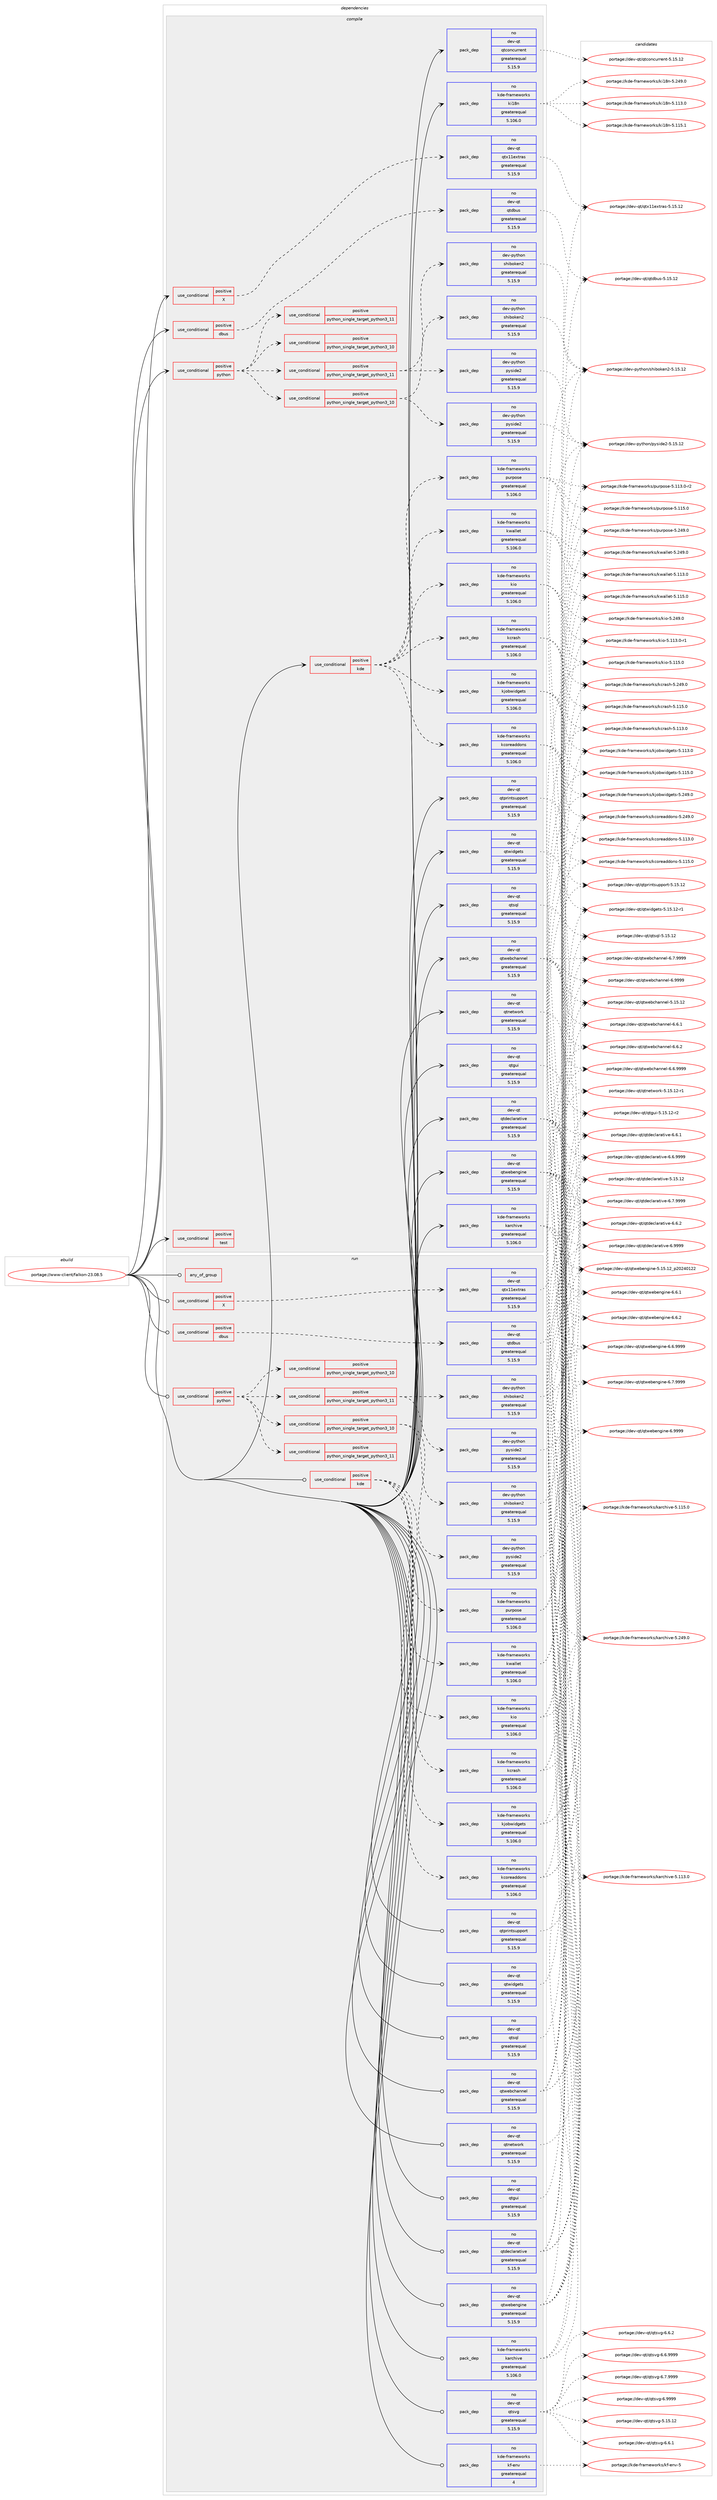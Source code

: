 digraph prolog {

# *************
# Graph options
# *************

newrank=true;
concentrate=true;
compound=true;
graph [rankdir=LR,fontname=Helvetica,fontsize=10,ranksep=1.5];#, ranksep=2.5, nodesep=0.2];
edge  [arrowhead=vee];
node  [fontname=Helvetica,fontsize=10];

# **********
# The ebuild
# **********

subgraph cluster_leftcol {
color=gray;
rank=same;
label=<<i>ebuild</i>>;
id [label="portage://www-client/falkon-23.08.5", color=red, width=4, href="../www-client/falkon-23.08.5.svg"];
}

# ****************
# The dependencies
# ****************

subgraph cluster_midcol {
color=gray;
label=<<i>dependencies</i>>;
subgraph cluster_compile {
fillcolor="#eeeeee";
style=filled;
label=<<i>compile</i>>;
subgraph cond16826 {
dependency25615 [label=<<TABLE BORDER="0" CELLBORDER="1" CELLSPACING="0" CELLPADDING="4"><TR><TD ROWSPAN="3" CELLPADDING="10">use_conditional</TD></TR><TR><TD>positive</TD></TR><TR><TD>X</TD></TR></TABLE>>, shape=none, color=red];
subgraph pack8476 {
dependency25616 [label=<<TABLE BORDER="0" CELLBORDER="1" CELLSPACING="0" CELLPADDING="4" WIDTH="220"><TR><TD ROWSPAN="6" CELLPADDING="30">pack_dep</TD></TR><TR><TD WIDTH="110">no</TD></TR><TR><TD>dev-qt</TD></TR><TR><TD>qtx11extras</TD></TR><TR><TD>greaterequal</TD></TR><TR><TD>5.15.9</TD></TR></TABLE>>, shape=none, color=blue];
}
dependency25615:e -> dependency25616:w [weight=20,style="dashed",arrowhead="vee"];
# *** BEGIN UNKNOWN DEPENDENCY TYPE (TODO) ***
# dependency25615 -> package_dependency(portage://www-client/falkon-23.08.5,install,no,x11-libs,libxcb,none,[,,],any_same_slot,[])
# *** END UNKNOWN DEPENDENCY TYPE (TODO) ***

# *** BEGIN UNKNOWN DEPENDENCY TYPE (TODO) ***
# dependency25615 -> package_dependency(portage://www-client/falkon-23.08.5,install,no,x11-libs,xcb-util,none,[,,],[],[])
# *** END UNKNOWN DEPENDENCY TYPE (TODO) ***

}
id:e -> dependency25615:w [weight=20,style="solid",arrowhead="vee"];
subgraph cond16827 {
dependency25617 [label=<<TABLE BORDER="0" CELLBORDER="1" CELLSPACING="0" CELLPADDING="4"><TR><TD ROWSPAN="3" CELLPADDING="10">use_conditional</TD></TR><TR><TD>positive</TD></TR><TR><TD>dbus</TD></TR></TABLE>>, shape=none, color=red];
subgraph pack8477 {
dependency25618 [label=<<TABLE BORDER="0" CELLBORDER="1" CELLSPACING="0" CELLPADDING="4" WIDTH="220"><TR><TD ROWSPAN="6" CELLPADDING="30">pack_dep</TD></TR><TR><TD WIDTH="110">no</TD></TR><TR><TD>dev-qt</TD></TR><TR><TD>qtdbus</TD></TR><TR><TD>greaterequal</TD></TR><TR><TD>5.15.9</TD></TR></TABLE>>, shape=none, color=blue];
}
dependency25617:e -> dependency25618:w [weight=20,style="dashed",arrowhead="vee"];
}
id:e -> dependency25617:w [weight=20,style="solid",arrowhead="vee"];
subgraph cond16828 {
dependency25619 [label=<<TABLE BORDER="0" CELLBORDER="1" CELLSPACING="0" CELLPADDING="4"><TR><TD ROWSPAN="3" CELLPADDING="10">use_conditional</TD></TR><TR><TD>positive</TD></TR><TR><TD>kde</TD></TR></TABLE>>, shape=none, color=red];
subgraph pack8478 {
dependency25620 [label=<<TABLE BORDER="0" CELLBORDER="1" CELLSPACING="0" CELLPADDING="4" WIDTH="220"><TR><TD ROWSPAN="6" CELLPADDING="30">pack_dep</TD></TR><TR><TD WIDTH="110">no</TD></TR><TR><TD>kde-frameworks</TD></TR><TR><TD>kcoreaddons</TD></TR><TR><TD>greaterequal</TD></TR><TR><TD>5.106.0</TD></TR></TABLE>>, shape=none, color=blue];
}
dependency25619:e -> dependency25620:w [weight=20,style="dashed",arrowhead="vee"];
subgraph pack8479 {
dependency25621 [label=<<TABLE BORDER="0" CELLBORDER="1" CELLSPACING="0" CELLPADDING="4" WIDTH="220"><TR><TD ROWSPAN="6" CELLPADDING="30">pack_dep</TD></TR><TR><TD WIDTH="110">no</TD></TR><TR><TD>kde-frameworks</TD></TR><TR><TD>kcrash</TD></TR><TR><TD>greaterequal</TD></TR><TR><TD>5.106.0</TD></TR></TABLE>>, shape=none, color=blue];
}
dependency25619:e -> dependency25621:w [weight=20,style="dashed",arrowhead="vee"];
subgraph pack8480 {
dependency25622 [label=<<TABLE BORDER="0" CELLBORDER="1" CELLSPACING="0" CELLPADDING="4" WIDTH="220"><TR><TD ROWSPAN="6" CELLPADDING="30">pack_dep</TD></TR><TR><TD WIDTH="110">no</TD></TR><TR><TD>kde-frameworks</TD></TR><TR><TD>kio</TD></TR><TR><TD>greaterequal</TD></TR><TR><TD>5.106.0</TD></TR></TABLE>>, shape=none, color=blue];
}
dependency25619:e -> dependency25622:w [weight=20,style="dashed",arrowhead="vee"];
subgraph pack8481 {
dependency25623 [label=<<TABLE BORDER="0" CELLBORDER="1" CELLSPACING="0" CELLPADDING="4" WIDTH="220"><TR><TD ROWSPAN="6" CELLPADDING="30">pack_dep</TD></TR><TR><TD WIDTH="110">no</TD></TR><TR><TD>kde-frameworks</TD></TR><TR><TD>kjobwidgets</TD></TR><TR><TD>greaterequal</TD></TR><TR><TD>5.106.0</TD></TR></TABLE>>, shape=none, color=blue];
}
dependency25619:e -> dependency25623:w [weight=20,style="dashed",arrowhead="vee"];
subgraph pack8482 {
dependency25624 [label=<<TABLE BORDER="0" CELLBORDER="1" CELLSPACING="0" CELLPADDING="4" WIDTH="220"><TR><TD ROWSPAN="6" CELLPADDING="30">pack_dep</TD></TR><TR><TD WIDTH="110">no</TD></TR><TR><TD>kde-frameworks</TD></TR><TR><TD>kwallet</TD></TR><TR><TD>greaterequal</TD></TR><TR><TD>5.106.0</TD></TR></TABLE>>, shape=none, color=blue];
}
dependency25619:e -> dependency25624:w [weight=20,style="dashed",arrowhead="vee"];
subgraph pack8483 {
dependency25625 [label=<<TABLE BORDER="0" CELLBORDER="1" CELLSPACING="0" CELLPADDING="4" WIDTH="220"><TR><TD ROWSPAN="6" CELLPADDING="30">pack_dep</TD></TR><TR><TD WIDTH="110">no</TD></TR><TR><TD>kde-frameworks</TD></TR><TR><TD>purpose</TD></TR><TR><TD>greaterequal</TD></TR><TR><TD>5.106.0</TD></TR></TABLE>>, shape=none, color=blue];
}
dependency25619:e -> dependency25625:w [weight=20,style="dashed",arrowhead="vee"];
}
id:e -> dependency25619:w [weight=20,style="solid",arrowhead="vee"];
subgraph cond16829 {
dependency25626 [label=<<TABLE BORDER="0" CELLBORDER="1" CELLSPACING="0" CELLPADDING="4"><TR><TD ROWSPAN="3" CELLPADDING="10">use_conditional</TD></TR><TR><TD>positive</TD></TR><TR><TD>python</TD></TR></TABLE>>, shape=none, color=red];
subgraph cond16830 {
dependency25627 [label=<<TABLE BORDER="0" CELLBORDER="1" CELLSPACING="0" CELLPADDING="4"><TR><TD ROWSPAN="3" CELLPADDING="10">use_conditional</TD></TR><TR><TD>positive</TD></TR><TR><TD>python_single_target_python3_10</TD></TR></TABLE>>, shape=none, color=red];
# *** BEGIN UNKNOWN DEPENDENCY TYPE (TODO) ***
# dependency25627 -> package_dependency(portage://www-client/falkon-23.08.5,install,no,dev-lang,python,none,[,,],[slot(3.10)],[])
# *** END UNKNOWN DEPENDENCY TYPE (TODO) ***

}
dependency25626:e -> dependency25627:w [weight=20,style="dashed",arrowhead="vee"];
subgraph cond16831 {
dependency25628 [label=<<TABLE BORDER="0" CELLBORDER="1" CELLSPACING="0" CELLPADDING="4"><TR><TD ROWSPAN="3" CELLPADDING="10">use_conditional</TD></TR><TR><TD>positive</TD></TR><TR><TD>python_single_target_python3_11</TD></TR></TABLE>>, shape=none, color=red];
# *** BEGIN UNKNOWN DEPENDENCY TYPE (TODO) ***
# dependency25628 -> package_dependency(portage://www-client/falkon-23.08.5,install,no,dev-lang,python,none,[,,],[slot(3.11)],[])
# *** END UNKNOWN DEPENDENCY TYPE (TODO) ***

}
dependency25626:e -> dependency25628:w [weight=20,style="dashed",arrowhead="vee"];
subgraph cond16832 {
dependency25629 [label=<<TABLE BORDER="0" CELLBORDER="1" CELLSPACING="0" CELLPADDING="4"><TR><TD ROWSPAN="3" CELLPADDING="10">use_conditional</TD></TR><TR><TD>positive</TD></TR><TR><TD>python_single_target_python3_10</TD></TR></TABLE>>, shape=none, color=red];
subgraph pack8484 {
dependency25630 [label=<<TABLE BORDER="0" CELLBORDER="1" CELLSPACING="0" CELLPADDING="4" WIDTH="220"><TR><TD ROWSPAN="6" CELLPADDING="30">pack_dep</TD></TR><TR><TD WIDTH="110">no</TD></TR><TR><TD>dev-python</TD></TR><TR><TD>pyside2</TD></TR><TR><TD>greaterequal</TD></TR><TR><TD>5.15.9</TD></TR></TABLE>>, shape=none, color=blue];
}
dependency25629:e -> dependency25630:w [weight=20,style="dashed",arrowhead="vee"];
subgraph pack8485 {
dependency25631 [label=<<TABLE BORDER="0" CELLBORDER="1" CELLSPACING="0" CELLPADDING="4" WIDTH="220"><TR><TD ROWSPAN="6" CELLPADDING="30">pack_dep</TD></TR><TR><TD WIDTH="110">no</TD></TR><TR><TD>dev-python</TD></TR><TR><TD>shiboken2</TD></TR><TR><TD>greaterequal</TD></TR><TR><TD>5.15.9</TD></TR></TABLE>>, shape=none, color=blue];
}
dependency25629:e -> dependency25631:w [weight=20,style="dashed",arrowhead="vee"];
}
dependency25626:e -> dependency25629:w [weight=20,style="dashed",arrowhead="vee"];
subgraph cond16833 {
dependency25632 [label=<<TABLE BORDER="0" CELLBORDER="1" CELLSPACING="0" CELLPADDING="4"><TR><TD ROWSPAN="3" CELLPADDING="10">use_conditional</TD></TR><TR><TD>positive</TD></TR><TR><TD>python_single_target_python3_11</TD></TR></TABLE>>, shape=none, color=red];
subgraph pack8486 {
dependency25633 [label=<<TABLE BORDER="0" CELLBORDER="1" CELLSPACING="0" CELLPADDING="4" WIDTH="220"><TR><TD ROWSPAN="6" CELLPADDING="30">pack_dep</TD></TR><TR><TD WIDTH="110">no</TD></TR><TR><TD>dev-python</TD></TR><TR><TD>pyside2</TD></TR><TR><TD>greaterequal</TD></TR><TR><TD>5.15.9</TD></TR></TABLE>>, shape=none, color=blue];
}
dependency25632:e -> dependency25633:w [weight=20,style="dashed",arrowhead="vee"];
subgraph pack8487 {
dependency25634 [label=<<TABLE BORDER="0" CELLBORDER="1" CELLSPACING="0" CELLPADDING="4" WIDTH="220"><TR><TD ROWSPAN="6" CELLPADDING="30">pack_dep</TD></TR><TR><TD WIDTH="110">no</TD></TR><TR><TD>dev-python</TD></TR><TR><TD>shiboken2</TD></TR><TR><TD>greaterequal</TD></TR><TR><TD>5.15.9</TD></TR></TABLE>>, shape=none, color=blue];
}
dependency25632:e -> dependency25634:w [weight=20,style="dashed",arrowhead="vee"];
}
dependency25626:e -> dependency25632:w [weight=20,style="dashed",arrowhead="vee"];
}
id:e -> dependency25626:w [weight=20,style="solid",arrowhead="vee"];
subgraph cond16834 {
dependency25635 [label=<<TABLE BORDER="0" CELLBORDER="1" CELLSPACING="0" CELLPADDING="4"><TR><TD ROWSPAN="3" CELLPADDING="10">use_conditional</TD></TR><TR><TD>positive</TD></TR><TR><TD>test</TD></TR></TABLE>>, shape=none, color=red];
# *** BEGIN UNKNOWN DEPENDENCY TYPE (TODO) ***
# dependency25635 -> package_dependency(portage://www-client/falkon-23.08.5,install,no,dev-qt,qttest,none,[,,],[slot(5)],[])
# *** END UNKNOWN DEPENDENCY TYPE (TODO) ***

}
id:e -> dependency25635:w [weight=20,style="solid",arrowhead="vee"];
# *** BEGIN UNKNOWN DEPENDENCY TYPE (TODO) ***
# id -> package_dependency(portage://www-client/falkon-23.08.5,install,no,dev-libs,openssl,none,[,,],[slot(0),equal],[])
# *** END UNKNOWN DEPENDENCY TYPE (TODO) ***

subgraph pack8488 {
dependency25636 [label=<<TABLE BORDER="0" CELLBORDER="1" CELLSPACING="0" CELLPADDING="4" WIDTH="220"><TR><TD ROWSPAN="6" CELLPADDING="30">pack_dep</TD></TR><TR><TD WIDTH="110">no</TD></TR><TR><TD>dev-qt</TD></TR><TR><TD>qtconcurrent</TD></TR><TR><TD>greaterequal</TD></TR><TR><TD>5.15.9</TD></TR></TABLE>>, shape=none, color=blue];
}
id:e -> dependency25636:w [weight=20,style="solid",arrowhead="vee"];
# *** BEGIN UNKNOWN DEPENDENCY TYPE (TODO) ***
# id -> package_dependency(portage://www-client/falkon-23.08.5,install,no,dev-qt,qtcore,none,[,,],[slot(5)],[])
# *** END UNKNOWN DEPENDENCY TYPE (TODO) ***

subgraph pack8489 {
dependency25637 [label=<<TABLE BORDER="0" CELLBORDER="1" CELLSPACING="0" CELLPADDING="4" WIDTH="220"><TR><TD ROWSPAN="6" CELLPADDING="30">pack_dep</TD></TR><TR><TD WIDTH="110">no</TD></TR><TR><TD>dev-qt</TD></TR><TR><TD>qtdeclarative</TD></TR><TR><TD>greaterequal</TD></TR><TR><TD>5.15.9</TD></TR></TABLE>>, shape=none, color=blue];
}
id:e -> dependency25637:w [weight=20,style="solid",arrowhead="vee"];
subgraph pack8490 {
dependency25638 [label=<<TABLE BORDER="0" CELLBORDER="1" CELLSPACING="0" CELLPADDING="4" WIDTH="220"><TR><TD ROWSPAN="6" CELLPADDING="30">pack_dep</TD></TR><TR><TD WIDTH="110">no</TD></TR><TR><TD>dev-qt</TD></TR><TR><TD>qtgui</TD></TR><TR><TD>greaterequal</TD></TR><TR><TD>5.15.9</TD></TR></TABLE>>, shape=none, color=blue];
}
id:e -> dependency25638:w [weight=20,style="solid",arrowhead="vee"];
subgraph pack8491 {
dependency25639 [label=<<TABLE BORDER="0" CELLBORDER="1" CELLSPACING="0" CELLPADDING="4" WIDTH="220"><TR><TD ROWSPAN="6" CELLPADDING="30">pack_dep</TD></TR><TR><TD WIDTH="110">no</TD></TR><TR><TD>dev-qt</TD></TR><TR><TD>qtnetwork</TD></TR><TR><TD>greaterequal</TD></TR><TR><TD>5.15.9</TD></TR></TABLE>>, shape=none, color=blue];
}
id:e -> dependency25639:w [weight=20,style="solid",arrowhead="vee"];
subgraph pack8492 {
dependency25640 [label=<<TABLE BORDER="0" CELLBORDER="1" CELLSPACING="0" CELLPADDING="4" WIDTH="220"><TR><TD ROWSPAN="6" CELLPADDING="30">pack_dep</TD></TR><TR><TD WIDTH="110">no</TD></TR><TR><TD>dev-qt</TD></TR><TR><TD>qtprintsupport</TD></TR><TR><TD>greaterequal</TD></TR><TR><TD>5.15.9</TD></TR></TABLE>>, shape=none, color=blue];
}
id:e -> dependency25640:w [weight=20,style="solid",arrowhead="vee"];
subgraph pack8493 {
dependency25641 [label=<<TABLE BORDER="0" CELLBORDER="1" CELLSPACING="0" CELLPADDING="4" WIDTH="220"><TR><TD ROWSPAN="6" CELLPADDING="30">pack_dep</TD></TR><TR><TD WIDTH="110">no</TD></TR><TR><TD>dev-qt</TD></TR><TR><TD>qtsql</TD></TR><TR><TD>greaterequal</TD></TR><TR><TD>5.15.9</TD></TR></TABLE>>, shape=none, color=blue];
}
id:e -> dependency25641:w [weight=20,style="solid",arrowhead="vee"];
subgraph pack8494 {
dependency25642 [label=<<TABLE BORDER="0" CELLBORDER="1" CELLSPACING="0" CELLPADDING="4" WIDTH="220"><TR><TD ROWSPAN="6" CELLPADDING="30">pack_dep</TD></TR><TR><TD WIDTH="110">no</TD></TR><TR><TD>dev-qt</TD></TR><TR><TD>qtwebchannel</TD></TR><TR><TD>greaterequal</TD></TR><TR><TD>5.15.9</TD></TR></TABLE>>, shape=none, color=blue];
}
id:e -> dependency25642:w [weight=20,style="solid",arrowhead="vee"];
subgraph pack8495 {
dependency25643 [label=<<TABLE BORDER="0" CELLBORDER="1" CELLSPACING="0" CELLPADDING="4" WIDTH="220"><TR><TD ROWSPAN="6" CELLPADDING="30">pack_dep</TD></TR><TR><TD WIDTH="110">no</TD></TR><TR><TD>dev-qt</TD></TR><TR><TD>qtwebengine</TD></TR><TR><TD>greaterequal</TD></TR><TR><TD>5.15.9</TD></TR></TABLE>>, shape=none, color=blue];
}
id:e -> dependency25643:w [weight=20,style="solid",arrowhead="vee"];
subgraph pack8496 {
dependency25644 [label=<<TABLE BORDER="0" CELLBORDER="1" CELLSPACING="0" CELLPADDING="4" WIDTH="220"><TR><TD ROWSPAN="6" CELLPADDING="30">pack_dep</TD></TR><TR><TD WIDTH="110">no</TD></TR><TR><TD>dev-qt</TD></TR><TR><TD>qtwidgets</TD></TR><TR><TD>greaterequal</TD></TR><TR><TD>5.15.9</TD></TR></TABLE>>, shape=none, color=blue];
}
id:e -> dependency25644:w [weight=20,style="solid",arrowhead="vee"];
subgraph pack8497 {
dependency25645 [label=<<TABLE BORDER="0" CELLBORDER="1" CELLSPACING="0" CELLPADDING="4" WIDTH="220"><TR><TD ROWSPAN="6" CELLPADDING="30">pack_dep</TD></TR><TR><TD WIDTH="110">no</TD></TR><TR><TD>kde-frameworks</TD></TR><TR><TD>karchive</TD></TR><TR><TD>greaterequal</TD></TR><TR><TD>5.106.0</TD></TR></TABLE>>, shape=none, color=blue];
}
id:e -> dependency25645:w [weight=20,style="solid",arrowhead="vee"];
subgraph pack8498 {
dependency25646 [label=<<TABLE BORDER="0" CELLBORDER="1" CELLSPACING="0" CELLPADDING="4" WIDTH="220"><TR><TD ROWSPAN="6" CELLPADDING="30">pack_dep</TD></TR><TR><TD WIDTH="110">no</TD></TR><TR><TD>kde-frameworks</TD></TR><TR><TD>ki18n</TD></TR><TR><TD>greaterequal</TD></TR><TR><TD>5.106.0</TD></TR></TABLE>>, shape=none, color=blue];
}
id:e -> dependency25646:w [weight=20,style="solid",arrowhead="vee"];
# *** BEGIN UNKNOWN DEPENDENCY TYPE (TODO) ***
# id -> package_dependency(portage://www-client/falkon-23.08.5,install,no,virtual,libintl,none,[,,],[],[])
# *** END UNKNOWN DEPENDENCY TYPE (TODO) ***

}
subgraph cluster_compileandrun {
fillcolor="#eeeeee";
style=filled;
label=<<i>compile and run</i>>;
}
subgraph cluster_run {
fillcolor="#eeeeee";
style=filled;
label=<<i>run</i>>;
subgraph any304 {
dependency25647 [label=<<TABLE BORDER="0" CELLBORDER="1" CELLSPACING="0" CELLPADDING="4"><TR><TD CELLPADDING="10">any_of_group</TD></TR></TABLE>>, shape=none, color=red];# *** BEGIN UNKNOWN DEPENDENCY TYPE (TODO) ***
# dependency25647 -> package_dependency(portage://www-client/falkon-23.08.5,run,no,kde-frameworks,breeze-icons,none,[,,],any_different_slot,[])
# *** END UNKNOWN DEPENDENCY TYPE (TODO) ***

# *** BEGIN UNKNOWN DEPENDENCY TYPE (TODO) ***
# dependency25647 -> package_dependency(portage://www-client/falkon-23.08.5,run,no,kde-frameworks,oxygen-icons,none,[,,],any_different_slot,[])
# *** END UNKNOWN DEPENDENCY TYPE (TODO) ***

}
id:e -> dependency25647:w [weight=20,style="solid",arrowhead="odot"];
subgraph cond16835 {
dependency25648 [label=<<TABLE BORDER="0" CELLBORDER="1" CELLSPACING="0" CELLPADDING="4"><TR><TD ROWSPAN="3" CELLPADDING="10">use_conditional</TD></TR><TR><TD>positive</TD></TR><TR><TD>X</TD></TR></TABLE>>, shape=none, color=red];
subgraph pack8499 {
dependency25649 [label=<<TABLE BORDER="0" CELLBORDER="1" CELLSPACING="0" CELLPADDING="4" WIDTH="220"><TR><TD ROWSPAN="6" CELLPADDING="30">pack_dep</TD></TR><TR><TD WIDTH="110">no</TD></TR><TR><TD>dev-qt</TD></TR><TR><TD>qtx11extras</TD></TR><TR><TD>greaterequal</TD></TR><TR><TD>5.15.9</TD></TR></TABLE>>, shape=none, color=blue];
}
dependency25648:e -> dependency25649:w [weight=20,style="dashed",arrowhead="vee"];
# *** BEGIN UNKNOWN DEPENDENCY TYPE (TODO) ***
# dependency25648 -> package_dependency(portage://www-client/falkon-23.08.5,run,no,x11-libs,libxcb,none,[,,],any_same_slot,[])
# *** END UNKNOWN DEPENDENCY TYPE (TODO) ***

# *** BEGIN UNKNOWN DEPENDENCY TYPE (TODO) ***
# dependency25648 -> package_dependency(portage://www-client/falkon-23.08.5,run,no,x11-libs,xcb-util,none,[,,],[],[])
# *** END UNKNOWN DEPENDENCY TYPE (TODO) ***

}
id:e -> dependency25648:w [weight=20,style="solid",arrowhead="odot"];
subgraph cond16836 {
dependency25650 [label=<<TABLE BORDER="0" CELLBORDER="1" CELLSPACING="0" CELLPADDING="4"><TR><TD ROWSPAN="3" CELLPADDING="10">use_conditional</TD></TR><TR><TD>positive</TD></TR><TR><TD>dbus</TD></TR></TABLE>>, shape=none, color=red];
subgraph pack8500 {
dependency25651 [label=<<TABLE BORDER="0" CELLBORDER="1" CELLSPACING="0" CELLPADDING="4" WIDTH="220"><TR><TD ROWSPAN="6" CELLPADDING="30">pack_dep</TD></TR><TR><TD WIDTH="110">no</TD></TR><TR><TD>dev-qt</TD></TR><TR><TD>qtdbus</TD></TR><TR><TD>greaterequal</TD></TR><TR><TD>5.15.9</TD></TR></TABLE>>, shape=none, color=blue];
}
dependency25650:e -> dependency25651:w [weight=20,style="dashed",arrowhead="vee"];
}
id:e -> dependency25650:w [weight=20,style="solid",arrowhead="odot"];
subgraph cond16837 {
dependency25652 [label=<<TABLE BORDER="0" CELLBORDER="1" CELLSPACING="0" CELLPADDING="4"><TR><TD ROWSPAN="3" CELLPADDING="10">use_conditional</TD></TR><TR><TD>positive</TD></TR><TR><TD>kde</TD></TR></TABLE>>, shape=none, color=red];
subgraph pack8501 {
dependency25653 [label=<<TABLE BORDER="0" CELLBORDER="1" CELLSPACING="0" CELLPADDING="4" WIDTH="220"><TR><TD ROWSPAN="6" CELLPADDING="30">pack_dep</TD></TR><TR><TD WIDTH="110">no</TD></TR><TR><TD>kde-frameworks</TD></TR><TR><TD>kcoreaddons</TD></TR><TR><TD>greaterequal</TD></TR><TR><TD>5.106.0</TD></TR></TABLE>>, shape=none, color=blue];
}
dependency25652:e -> dependency25653:w [weight=20,style="dashed",arrowhead="vee"];
subgraph pack8502 {
dependency25654 [label=<<TABLE BORDER="0" CELLBORDER="1" CELLSPACING="0" CELLPADDING="4" WIDTH="220"><TR><TD ROWSPAN="6" CELLPADDING="30">pack_dep</TD></TR><TR><TD WIDTH="110">no</TD></TR><TR><TD>kde-frameworks</TD></TR><TR><TD>kcrash</TD></TR><TR><TD>greaterequal</TD></TR><TR><TD>5.106.0</TD></TR></TABLE>>, shape=none, color=blue];
}
dependency25652:e -> dependency25654:w [weight=20,style="dashed",arrowhead="vee"];
subgraph pack8503 {
dependency25655 [label=<<TABLE BORDER="0" CELLBORDER="1" CELLSPACING="0" CELLPADDING="4" WIDTH="220"><TR><TD ROWSPAN="6" CELLPADDING="30">pack_dep</TD></TR><TR><TD WIDTH="110">no</TD></TR><TR><TD>kde-frameworks</TD></TR><TR><TD>kio</TD></TR><TR><TD>greaterequal</TD></TR><TR><TD>5.106.0</TD></TR></TABLE>>, shape=none, color=blue];
}
dependency25652:e -> dependency25655:w [weight=20,style="dashed",arrowhead="vee"];
subgraph pack8504 {
dependency25656 [label=<<TABLE BORDER="0" CELLBORDER="1" CELLSPACING="0" CELLPADDING="4" WIDTH="220"><TR><TD ROWSPAN="6" CELLPADDING="30">pack_dep</TD></TR><TR><TD WIDTH="110">no</TD></TR><TR><TD>kde-frameworks</TD></TR><TR><TD>kjobwidgets</TD></TR><TR><TD>greaterequal</TD></TR><TR><TD>5.106.0</TD></TR></TABLE>>, shape=none, color=blue];
}
dependency25652:e -> dependency25656:w [weight=20,style="dashed",arrowhead="vee"];
subgraph pack8505 {
dependency25657 [label=<<TABLE BORDER="0" CELLBORDER="1" CELLSPACING="0" CELLPADDING="4" WIDTH="220"><TR><TD ROWSPAN="6" CELLPADDING="30">pack_dep</TD></TR><TR><TD WIDTH="110">no</TD></TR><TR><TD>kde-frameworks</TD></TR><TR><TD>kwallet</TD></TR><TR><TD>greaterequal</TD></TR><TR><TD>5.106.0</TD></TR></TABLE>>, shape=none, color=blue];
}
dependency25652:e -> dependency25657:w [weight=20,style="dashed",arrowhead="vee"];
subgraph pack8506 {
dependency25658 [label=<<TABLE BORDER="0" CELLBORDER="1" CELLSPACING="0" CELLPADDING="4" WIDTH="220"><TR><TD ROWSPAN="6" CELLPADDING="30">pack_dep</TD></TR><TR><TD WIDTH="110">no</TD></TR><TR><TD>kde-frameworks</TD></TR><TR><TD>purpose</TD></TR><TR><TD>greaterequal</TD></TR><TR><TD>5.106.0</TD></TR></TABLE>>, shape=none, color=blue];
}
dependency25652:e -> dependency25658:w [weight=20,style="dashed",arrowhead="vee"];
}
id:e -> dependency25652:w [weight=20,style="solid",arrowhead="odot"];
subgraph cond16838 {
dependency25659 [label=<<TABLE BORDER="0" CELLBORDER="1" CELLSPACING="0" CELLPADDING="4"><TR><TD ROWSPAN="3" CELLPADDING="10">use_conditional</TD></TR><TR><TD>positive</TD></TR><TR><TD>python</TD></TR></TABLE>>, shape=none, color=red];
subgraph cond16839 {
dependency25660 [label=<<TABLE BORDER="0" CELLBORDER="1" CELLSPACING="0" CELLPADDING="4"><TR><TD ROWSPAN="3" CELLPADDING="10">use_conditional</TD></TR><TR><TD>positive</TD></TR><TR><TD>python_single_target_python3_10</TD></TR></TABLE>>, shape=none, color=red];
# *** BEGIN UNKNOWN DEPENDENCY TYPE (TODO) ***
# dependency25660 -> package_dependency(portage://www-client/falkon-23.08.5,run,no,dev-lang,python,none,[,,],[slot(3.10)],[])
# *** END UNKNOWN DEPENDENCY TYPE (TODO) ***

}
dependency25659:e -> dependency25660:w [weight=20,style="dashed",arrowhead="vee"];
subgraph cond16840 {
dependency25661 [label=<<TABLE BORDER="0" CELLBORDER="1" CELLSPACING="0" CELLPADDING="4"><TR><TD ROWSPAN="3" CELLPADDING="10">use_conditional</TD></TR><TR><TD>positive</TD></TR><TR><TD>python_single_target_python3_11</TD></TR></TABLE>>, shape=none, color=red];
# *** BEGIN UNKNOWN DEPENDENCY TYPE (TODO) ***
# dependency25661 -> package_dependency(portage://www-client/falkon-23.08.5,run,no,dev-lang,python,none,[,,],[slot(3.11)],[])
# *** END UNKNOWN DEPENDENCY TYPE (TODO) ***

}
dependency25659:e -> dependency25661:w [weight=20,style="dashed",arrowhead="vee"];
subgraph cond16841 {
dependency25662 [label=<<TABLE BORDER="0" CELLBORDER="1" CELLSPACING="0" CELLPADDING="4"><TR><TD ROWSPAN="3" CELLPADDING="10">use_conditional</TD></TR><TR><TD>positive</TD></TR><TR><TD>python_single_target_python3_10</TD></TR></TABLE>>, shape=none, color=red];
subgraph pack8507 {
dependency25663 [label=<<TABLE BORDER="0" CELLBORDER="1" CELLSPACING="0" CELLPADDING="4" WIDTH="220"><TR><TD ROWSPAN="6" CELLPADDING="30">pack_dep</TD></TR><TR><TD WIDTH="110">no</TD></TR><TR><TD>dev-python</TD></TR><TR><TD>pyside2</TD></TR><TR><TD>greaterequal</TD></TR><TR><TD>5.15.9</TD></TR></TABLE>>, shape=none, color=blue];
}
dependency25662:e -> dependency25663:w [weight=20,style="dashed",arrowhead="vee"];
subgraph pack8508 {
dependency25664 [label=<<TABLE BORDER="0" CELLBORDER="1" CELLSPACING="0" CELLPADDING="4" WIDTH="220"><TR><TD ROWSPAN="6" CELLPADDING="30">pack_dep</TD></TR><TR><TD WIDTH="110">no</TD></TR><TR><TD>dev-python</TD></TR><TR><TD>shiboken2</TD></TR><TR><TD>greaterequal</TD></TR><TR><TD>5.15.9</TD></TR></TABLE>>, shape=none, color=blue];
}
dependency25662:e -> dependency25664:w [weight=20,style="dashed",arrowhead="vee"];
}
dependency25659:e -> dependency25662:w [weight=20,style="dashed",arrowhead="vee"];
subgraph cond16842 {
dependency25665 [label=<<TABLE BORDER="0" CELLBORDER="1" CELLSPACING="0" CELLPADDING="4"><TR><TD ROWSPAN="3" CELLPADDING="10">use_conditional</TD></TR><TR><TD>positive</TD></TR><TR><TD>python_single_target_python3_11</TD></TR></TABLE>>, shape=none, color=red];
subgraph pack8509 {
dependency25666 [label=<<TABLE BORDER="0" CELLBORDER="1" CELLSPACING="0" CELLPADDING="4" WIDTH="220"><TR><TD ROWSPAN="6" CELLPADDING="30">pack_dep</TD></TR><TR><TD WIDTH="110">no</TD></TR><TR><TD>dev-python</TD></TR><TR><TD>pyside2</TD></TR><TR><TD>greaterequal</TD></TR><TR><TD>5.15.9</TD></TR></TABLE>>, shape=none, color=blue];
}
dependency25665:e -> dependency25666:w [weight=20,style="dashed",arrowhead="vee"];
subgraph pack8510 {
dependency25667 [label=<<TABLE BORDER="0" CELLBORDER="1" CELLSPACING="0" CELLPADDING="4" WIDTH="220"><TR><TD ROWSPAN="6" CELLPADDING="30">pack_dep</TD></TR><TR><TD WIDTH="110">no</TD></TR><TR><TD>dev-python</TD></TR><TR><TD>shiboken2</TD></TR><TR><TD>greaterequal</TD></TR><TR><TD>5.15.9</TD></TR></TABLE>>, shape=none, color=blue];
}
dependency25665:e -> dependency25667:w [weight=20,style="dashed",arrowhead="vee"];
}
dependency25659:e -> dependency25665:w [weight=20,style="dashed",arrowhead="vee"];
}
id:e -> dependency25659:w [weight=20,style="solid",arrowhead="odot"];
# *** BEGIN UNKNOWN DEPENDENCY TYPE (TODO) ***
# id -> package_dependency(portage://www-client/falkon-23.08.5,run,no,dev-libs,openssl,none,[,,],[slot(0),equal],[])
# *** END UNKNOWN DEPENDENCY TYPE (TODO) ***

# *** BEGIN UNKNOWN DEPENDENCY TYPE (TODO) ***
# id -> package_dependency(portage://www-client/falkon-23.08.5,run,no,dev-qt,qtcore,none,[,,],[slot(5)],[])
# *** END UNKNOWN DEPENDENCY TYPE (TODO) ***

subgraph pack8511 {
dependency25668 [label=<<TABLE BORDER="0" CELLBORDER="1" CELLSPACING="0" CELLPADDING="4" WIDTH="220"><TR><TD ROWSPAN="6" CELLPADDING="30">pack_dep</TD></TR><TR><TD WIDTH="110">no</TD></TR><TR><TD>dev-qt</TD></TR><TR><TD>qtdeclarative</TD></TR><TR><TD>greaterequal</TD></TR><TR><TD>5.15.9</TD></TR></TABLE>>, shape=none, color=blue];
}
id:e -> dependency25668:w [weight=20,style="solid",arrowhead="odot"];
subgraph pack8512 {
dependency25669 [label=<<TABLE BORDER="0" CELLBORDER="1" CELLSPACING="0" CELLPADDING="4" WIDTH="220"><TR><TD ROWSPAN="6" CELLPADDING="30">pack_dep</TD></TR><TR><TD WIDTH="110">no</TD></TR><TR><TD>dev-qt</TD></TR><TR><TD>qtgui</TD></TR><TR><TD>greaterequal</TD></TR><TR><TD>5.15.9</TD></TR></TABLE>>, shape=none, color=blue];
}
id:e -> dependency25669:w [weight=20,style="solid",arrowhead="odot"];
subgraph pack8513 {
dependency25670 [label=<<TABLE BORDER="0" CELLBORDER="1" CELLSPACING="0" CELLPADDING="4" WIDTH="220"><TR><TD ROWSPAN="6" CELLPADDING="30">pack_dep</TD></TR><TR><TD WIDTH="110">no</TD></TR><TR><TD>dev-qt</TD></TR><TR><TD>qtnetwork</TD></TR><TR><TD>greaterequal</TD></TR><TR><TD>5.15.9</TD></TR></TABLE>>, shape=none, color=blue];
}
id:e -> dependency25670:w [weight=20,style="solid",arrowhead="odot"];
subgraph pack8514 {
dependency25671 [label=<<TABLE BORDER="0" CELLBORDER="1" CELLSPACING="0" CELLPADDING="4" WIDTH="220"><TR><TD ROWSPAN="6" CELLPADDING="30">pack_dep</TD></TR><TR><TD WIDTH="110">no</TD></TR><TR><TD>dev-qt</TD></TR><TR><TD>qtprintsupport</TD></TR><TR><TD>greaterequal</TD></TR><TR><TD>5.15.9</TD></TR></TABLE>>, shape=none, color=blue];
}
id:e -> dependency25671:w [weight=20,style="solid",arrowhead="odot"];
subgraph pack8515 {
dependency25672 [label=<<TABLE BORDER="0" CELLBORDER="1" CELLSPACING="0" CELLPADDING="4" WIDTH="220"><TR><TD ROWSPAN="6" CELLPADDING="30">pack_dep</TD></TR><TR><TD WIDTH="110">no</TD></TR><TR><TD>dev-qt</TD></TR><TR><TD>qtsql</TD></TR><TR><TD>greaterequal</TD></TR><TR><TD>5.15.9</TD></TR></TABLE>>, shape=none, color=blue];
}
id:e -> dependency25672:w [weight=20,style="solid",arrowhead="odot"];
subgraph pack8516 {
dependency25673 [label=<<TABLE BORDER="0" CELLBORDER="1" CELLSPACING="0" CELLPADDING="4" WIDTH="220"><TR><TD ROWSPAN="6" CELLPADDING="30">pack_dep</TD></TR><TR><TD WIDTH="110">no</TD></TR><TR><TD>dev-qt</TD></TR><TR><TD>qtsvg</TD></TR><TR><TD>greaterequal</TD></TR><TR><TD>5.15.9</TD></TR></TABLE>>, shape=none, color=blue];
}
id:e -> dependency25673:w [weight=20,style="solid",arrowhead="odot"];
subgraph pack8517 {
dependency25674 [label=<<TABLE BORDER="0" CELLBORDER="1" CELLSPACING="0" CELLPADDING="4" WIDTH="220"><TR><TD ROWSPAN="6" CELLPADDING="30">pack_dep</TD></TR><TR><TD WIDTH="110">no</TD></TR><TR><TD>dev-qt</TD></TR><TR><TD>qtwebchannel</TD></TR><TR><TD>greaterequal</TD></TR><TR><TD>5.15.9</TD></TR></TABLE>>, shape=none, color=blue];
}
id:e -> dependency25674:w [weight=20,style="solid",arrowhead="odot"];
subgraph pack8518 {
dependency25675 [label=<<TABLE BORDER="0" CELLBORDER="1" CELLSPACING="0" CELLPADDING="4" WIDTH="220"><TR><TD ROWSPAN="6" CELLPADDING="30">pack_dep</TD></TR><TR><TD WIDTH="110">no</TD></TR><TR><TD>dev-qt</TD></TR><TR><TD>qtwebengine</TD></TR><TR><TD>greaterequal</TD></TR><TR><TD>5.15.9</TD></TR></TABLE>>, shape=none, color=blue];
}
id:e -> dependency25675:w [weight=20,style="solid",arrowhead="odot"];
subgraph pack8519 {
dependency25676 [label=<<TABLE BORDER="0" CELLBORDER="1" CELLSPACING="0" CELLPADDING="4" WIDTH="220"><TR><TD ROWSPAN="6" CELLPADDING="30">pack_dep</TD></TR><TR><TD WIDTH="110">no</TD></TR><TR><TD>dev-qt</TD></TR><TR><TD>qtwidgets</TD></TR><TR><TD>greaterequal</TD></TR><TR><TD>5.15.9</TD></TR></TABLE>>, shape=none, color=blue];
}
id:e -> dependency25676:w [weight=20,style="solid",arrowhead="odot"];
subgraph pack8520 {
dependency25677 [label=<<TABLE BORDER="0" CELLBORDER="1" CELLSPACING="0" CELLPADDING="4" WIDTH="220"><TR><TD ROWSPAN="6" CELLPADDING="30">pack_dep</TD></TR><TR><TD WIDTH="110">no</TD></TR><TR><TD>kde-frameworks</TD></TR><TR><TD>karchive</TD></TR><TR><TD>greaterequal</TD></TR><TR><TD>5.106.0</TD></TR></TABLE>>, shape=none, color=blue];
}
id:e -> dependency25677:w [weight=20,style="solid",arrowhead="odot"];
subgraph pack8521 {
dependency25678 [label=<<TABLE BORDER="0" CELLBORDER="1" CELLSPACING="0" CELLPADDING="4" WIDTH="220"><TR><TD ROWSPAN="6" CELLPADDING="30">pack_dep</TD></TR><TR><TD WIDTH="110">no</TD></TR><TR><TD>kde-frameworks</TD></TR><TR><TD>kf-env</TD></TR><TR><TD>greaterequal</TD></TR><TR><TD>4</TD></TR></TABLE>>, shape=none, color=blue];
}
id:e -> dependency25678:w [weight=20,style="solid",arrowhead="odot"];
# *** BEGIN UNKNOWN DEPENDENCY TYPE (TODO) ***
# id -> package_dependency(portage://www-client/falkon-23.08.5,run,no,virtual,libintl,none,[,,],[],[])
# *** END UNKNOWN DEPENDENCY TYPE (TODO) ***

}
}

# **************
# The candidates
# **************

subgraph cluster_choices {
rank=same;
color=gray;
label=<<i>candidates</i>>;

subgraph choice8476 {
color=black;
nodesep=1;
choice10010111845113116471131161204949101120116114971154553464953464950 [label="portage://dev-qt/qtx11extras-5.15.12", color=red, width=4,href="../dev-qt/qtx11extras-5.15.12.svg"];
dependency25616:e -> choice10010111845113116471131161204949101120116114971154553464953464950:w [style=dotted,weight="100"];
}
subgraph choice8477 {
color=black;
nodesep=1;
choice1001011184511311647113116100981171154553464953464950 [label="portage://dev-qt/qtdbus-5.15.12", color=red, width=4,href="../dev-qt/qtdbus-5.15.12.svg"];
dependency25618:e -> choice1001011184511311647113116100981171154553464953464950:w [style=dotted,weight="100"];
}
subgraph choice8478 {
color=black;
nodesep=1;
choice10710010145102114971091011191111141071154710799111114101971001001111101154553464949514648 [label="portage://kde-frameworks/kcoreaddons-5.113.0", color=red, width=4,href="../kde-frameworks/kcoreaddons-5.113.0.svg"];
choice10710010145102114971091011191111141071154710799111114101971001001111101154553464949534648 [label="portage://kde-frameworks/kcoreaddons-5.115.0", color=red, width=4,href="../kde-frameworks/kcoreaddons-5.115.0.svg"];
choice10710010145102114971091011191111141071154710799111114101971001001111101154553465052574648 [label="portage://kde-frameworks/kcoreaddons-5.249.0", color=red, width=4,href="../kde-frameworks/kcoreaddons-5.249.0.svg"];
dependency25620:e -> choice10710010145102114971091011191111141071154710799111114101971001001111101154553464949514648:w [style=dotted,weight="100"];
dependency25620:e -> choice10710010145102114971091011191111141071154710799111114101971001001111101154553464949534648:w [style=dotted,weight="100"];
dependency25620:e -> choice10710010145102114971091011191111141071154710799111114101971001001111101154553465052574648:w [style=dotted,weight="100"];
}
subgraph choice8479 {
color=black;
nodesep=1;
choice10710010145102114971091011191111141071154710799114971151044553464949514648 [label="portage://kde-frameworks/kcrash-5.113.0", color=red, width=4,href="../kde-frameworks/kcrash-5.113.0.svg"];
choice10710010145102114971091011191111141071154710799114971151044553464949534648 [label="portage://kde-frameworks/kcrash-5.115.0", color=red, width=4,href="../kde-frameworks/kcrash-5.115.0.svg"];
choice10710010145102114971091011191111141071154710799114971151044553465052574648 [label="portage://kde-frameworks/kcrash-5.249.0", color=red, width=4,href="../kde-frameworks/kcrash-5.249.0.svg"];
dependency25621:e -> choice10710010145102114971091011191111141071154710799114971151044553464949514648:w [style=dotted,weight="100"];
dependency25621:e -> choice10710010145102114971091011191111141071154710799114971151044553464949534648:w [style=dotted,weight="100"];
dependency25621:e -> choice10710010145102114971091011191111141071154710799114971151044553465052574648:w [style=dotted,weight="100"];
}
subgraph choice8480 {
color=black;
nodesep=1;
choice10710010145102114971091011191111141071154710710511145534649495146484511449 [label="portage://kde-frameworks/kio-5.113.0-r1", color=red, width=4,href="../kde-frameworks/kio-5.113.0-r1.svg"];
choice1071001014510211497109101119111114107115471071051114553464949534648 [label="portage://kde-frameworks/kio-5.115.0", color=red, width=4,href="../kde-frameworks/kio-5.115.0.svg"];
choice1071001014510211497109101119111114107115471071051114553465052574648 [label="portage://kde-frameworks/kio-5.249.0", color=red, width=4,href="../kde-frameworks/kio-5.249.0.svg"];
dependency25622:e -> choice10710010145102114971091011191111141071154710710511145534649495146484511449:w [style=dotted,weight="100"];
dependency25622:e -> choice1071001014510211497109101119111114107115471071051114553464949534648:w [style=dotted,weight="100"];
dependency25622:e -> choice1071001014510211497109101119111114107115471071051114553465052574648:w [style=dotted,weight="100"];
}
subgraph choice8481 {
color=black;
nodesep=1;
choice107100101451021149710910111911111410711547107106111981191051001031011161154553464949514648 [label="portage://kde-frameworks/kjobwidgets-5.113.0", color=red, width=4,href="../kde-frameworks/kjobwidgets-5.113.0.svg"];
choice107100101451021149710910111911111410711547107106111981191051001031011161154553464949534648 [label="portage://kde-frameworks/kjobwidgets-5.115.0", color=red, width=4,href="../kde-frameworks/kjobwidgets-5.115.0.svg"];
choice107100101451021149710910111911111410711547107106111981191051001031011161154553465052574648 [label="portage://kde-frameworks/kjobwidgets-5.249.0", color=red, width=4,href="../kde-frameworks/kjobwidgets-5.249.0.svg"];
dependency25623:e -> choice107100101451021149710910111911111410711547107106111981191051001031011161154553464949514648:w [style=dotted,weight="100"];
dependency25623:e -> choice107100101451021149710910111911111410711547107106111981191051001031011161154553464949534648:w [style=dotted,weight="100"];
dependency25623:e -> choice107100101451021149710910111911111410711547107106111981191051001031011161154553465052574648:w [style=dotted,weight="100"];
}
subgraph choice8482 {
color=black;
nodesep=1;
choice107100101451021149710910111911111410711547107119971081081011164553464949514648 [label="portage://kde-frameworks/kwallet-5.113.0", color=red, width=4,href="../kde-frameworks/kwallet-5.113.0.svg"];
choice107100101451021149710910111911111410711547107119971081081011164553464949534648 [label="portage://kde-frameworks/kwallet-5.115.0", color=red, width=4,href="../kde-frameworks/kwallet-5.115.0.svg"];
choice107100101451021149710910111911111410711547107119971081081011164553465052574648 [label="portage://kde-frameworks/kwallet-5.249.0", color=red, width=4,href="../kde-frameworks/kwallet-5.249.0.svg"];
dependency25624:e -> choice107100101451021149710910111911111410711547107119971081081011164553464949514648:w [style=dotted,weight="100"];
dependency25624:e -> choice107100101451021149710910111911111410711547107119971081081011164553464949534648:w [style=dotted,weight="100"];
dependency25624:e -> choice107100101451021149710910111911111410711547107119971081081011164553465052574648:w [style=dotted,weight="100"];
}
subgraph choice8483 {
color=black;
nodesep=1;
choice10710010145102114971091011191111141071154711211711411211111510145534649495146484511450 [label="portage://kde-frameworks/purpose-5.113.0-r2", color=red, width=4,href="../kde-frameworks/purpose-5.113.0-r2.svg"];
choice1071001014510211497109101119111114107115471121171141121111151014553464949534648 [label="portage://kde-frameworks/purpose-5.115.0", color=red, width=4,href="../kde-frameworks/purpose-5.115.0.svg"];
choice1071001014510211497109101119111114107115471121171141121111151014553465052574648 [label="portage://kde-frameworks/purpose-5.249.0", color=red, width=4,href="../kde-frameworks/purpose-5.249.0.svg"];
dependency25625:e -> choice10710010145102114971091011191111141071154711211711411211111510145534649495146484511450:w [style=dotted,weight="100"];
dependency25625:e -> choice1071001014510211497109101119111114107115471121171141121111151014553464949534648:w [style=dotted,weight="100"];
dependency25625:e -> choice1071001014510211497109101119111114107115471121171141121111151014553465052574648:w [style=dotted,weight="100"];
}
subgraph choice8484 {
color=black;
nodesep=1;
choice1001011184511212111610411111047112121115105100101504553464953464950 [label="portage://dev-python/pyside2-5.15.12", color=red, width=4,href="../dev-python/pyside2-5.15.12.svg"];
dependency25630:e -> choice1001011184511212111610411111047112121115105100101504553464953464950:w [style=dotted,weight="100"];
}
subgraph choice8485 {
color=black;
nodesep=1;
choice100101118451121211161041111104711510410598111107101110504553464953464950 [label="portage://dev-python/shiboken2-5.15.12", color=red, width=4,href="../dev-python/shiboken2-5.15.12.svg"];
dependency25631:e -> choice100101118451121211161041111104711510410598111107101110504553464953464950:w [style=dotted,weight="100"];
}
subgraph choice8486 {
color=black;
nodesep=1;
choice1001011184511212111610411111047112121115105100101504553464953464950 [label="portage://dev-python/pyside2-5.15.12", color=red, width=4,href="../dev-python/pyside2-5.15.12.svg"];
dependency25633:e -> choice1001011184511212111610411111047112121115105100101504553464953464950:w [style=dotted,weight="100"];
}
subgraph choice8487 {
color=black;
nodesep=1;
choice100101118451121211161041111104711510410598111107101110504553464953464950 [label="portage://dev-python/shiboken2-5.15.12", color=red, width=4,href="../dev-python/shiboken2-5.15.12.svg"];
dependency25634:e -> choice100101118451121211161041111104711510410598111107101110504553464953464950:w [style=dotted,weight="100"];
}
subgraph choice8488 {
color=black;
nodesep=1;
choice100101118451131164711311699111110991171141141011101164553464953464950 [label="portage://dev-qt/qtconcurrent-5.15.12", color=red, width=4,href="../dev-qt/qtconcurrent-5.15.12.svg"];
dependency25636:e -> choice100101118451131164711311699111110991171141141011101164553464953464950:w [style=dotted,weight="100"];
}
subgraph choice8489 {
color=black;
nodesep=1;
choice10010111845113116471131161001019910897114971161051181014553464953464950 [label="portage://dev-qt/qtdeclarative-5.15.12", color=red, width=4,href="../dev-qt/qtdeclarative-5.15.12.svg"];
choice1001011184511311647113116100101991089711497116105118101455446544649 [label="portage://dev-qt/qtdeclarative-6.6.1", color=red, width=4,href="../dev-qt/qtdeclarative-6.6.1.svg"];
choice1001011184511311647113116100101991089711497116105118101455446544650 [label="portage://dev-qt/qtdeclarative-6.6.2", color=red, width=4,href="../dev-qt/qtdeclarative-6.6.2.svg"];
choice1001011184511311647113116100101991089711497116105118101455446544657575757 [label="portage://dev-qt/qtdeclarative-6.6.9999", color=red, width=4,href="../dev-qt/qtdeclarative-6.6.9999.svg"];
choice1001011184511311647113116100101991089711497116105118101455446554657575757 [label="portage://dev-qt/qtdeclarative-6.7.9999", color=red, width=4,href="../dev-qt/qtdeclarative-6.7.9999.svg"];
choice100101118451131164711311610010199108971149711610511810145544657575757 [label="portage://dev-qt/qtdeclarative-6.9999", color=red, width=4,href="../dev-qt/qtdeclarative-6.9999.svg"];
dependency25637:e -> choice10010111845113116471131161001019910897114971161051181014553464953464950:w [style=dotted,weight="100"];
dependency25637:e -> choice1001011184511311647113116100101991089711497116105118101455446544649:w [style=dotted,weight="100"];
dependency25637:e -> choice1001011184511311647113116100101991089711497116105118101455446544650:w [style=dotted,weight="100"];
dependency25637:e -> choice1001011184511311647113116100101991089711497116105118101455446544657575757:w [style=dotted,weight="100"];
dependency25637:e -> choice1001011184511311647113116100101991089711497116105118101455446554657575757:w [style=dotted,weight="100"];
dependency25637:e -> choice100101118451131164711311610010199108971149711610511810145544657575757:w [style=dotted,weight="100"];
}
subgraph choice8490 {
color=black;
nodesep=1;
choice100101118451131164711311610311710545534649534649504511450 [label="portage://dev-qt/qtgui-5.15.12-r2", color=red, width=4,href="../dev-qt/qtgui-5.15.12-r2.svg"];
dependency25638:e -> choice100101118451131164711311610311710545534649534649504511450:w [style=dotted,weight="100"];
}
subgraph choice8491 {
color=black;
nodesep=1;
choice100101118451131164711311611010111611911111410745534649534649504511449 [label="portage://dev-qt/qtnetwork-5.15.12-r1", color=red, width=4,href="../dev-qt/qtnetwork-5.15.12-r1.svg"];
dependency25639:e -> choice100101118451131164711311611010111611911111410745534649534649504511449:w [style=dotted,weight="100"];
}
subgraph choice8492 {
color=black;
nodesep=1;
choice10010111845113116471131161121141051101161151171121121111141164553464953464950 [label="portage://dev-qt/qtprintsupport-5.15.12", color=red, width=4,href="../dev-qt/qtprintsupport-5.15.12.svg"];
dependency25640:e -> choice10010111845113116471131161121141051101161151171121121111141164553464953464950:w [style=dotted,weight="100"];
}
subgraph choice8493 {
color=black;
nodesep=1;
choice10010111845113116471131161151131084553464953464950 [label="portage://dev-qt/qtsql-5.15.12", color=red, width=4,href="../dev-qt/qtsql-5.15.12.svg"];
dependency25641:e -> choice10010111845113116471131161151131084553464953464950:w [style=dotted,weight="100"];
}
subgraph choice8494 {
color=black;
nodesep=1;
choice10010111845113116471131161191019899104971101101011084553464953464950 [label="portage://dev-qt/qtwebchannel-5.15.12", color=red, width=4,href="../dev-qt/qtwebchannel-5.15.12.svg"];
choice1001011184511311647113116119101989910497110110101108455446544649 [label="portage://dev-qt/qtwebchannel-6.6.1", color=red, width=4,href="../dev-qt/qtwebchannel-6.6.1.svg"];
choice1001011184511311647113116119101989910497110110101108455446544650 [label="portage://dev-qt/qtwebchannel-6.6.2", color=red, width=4,href="../dev-qt/qtwebchannel-6.6.2.svg"];
choice1001011184511311647113116119101989910497110110101108455446544657575757 [label="portage://dev-qt/qtwebchannel-6.6.9999", color=red, width=4,href="../dev-qt/qtwebchannel-6.6.9999.svg"];
choice1001011184511311647113116119101989910497110110101108455446554657575757 [label="portage://dev-qt/qtwebchannel-6.7.9999", color=red, width=4,href="../dev-qt/qtwebchannel-6.7.9999.svg"];
choice100101118451131164711311611910198991049711011010110845544657575757 [label="portage://dev-qt/qtwebchannel-6.9999", color=red, width=4,href="../dev-qt/qtwebchannel-6.9999.svg"];
dependency25642:e -> choice10010111845113116471131161191019899104971101101011084553464953464950:w [style=dotted,weight="100"];
dependency25642:e -> choice1001011184511311647113116119101989910497110110101108455446544649:w [style=dotted,weight="100"];
dependency25642:e -> choice1001011184511311647113116119101989910497110110101108455446544650:w [style=dotted,weight="100"];
dependency25642:e -> choice1001011184511311647113116119101989910497110110101108455446544657575757:w [style=dotted,weight="100"];
dependency25642:e -> choice1001011184511311647113116119101989910497110110101108455446554657575757:w [style=dotted,weight="100"];
dependency25642:e -> choice100101118451131164711311611910198991049711011010110845544657575757:w [style=dotted,weight="100"];
}
subgraph choice8495 {
color=black;
nodesep=1;
choice1001011184511311647113116119101981011101031051101014553464953464950951125048505248495050 [label="portage://dev-qt/qtwebengine-5.15.12_p20240122", color=red, width=4,href="../dev-qt/qtwebengine-5.15.12_p20240122.svg"];
choice100101118451131164711311611910198101110103105110101455446544649 [label="portage://dev-qt/qtwebengine-6.6.1", color=red, width=4,href="../dev-qt/qtwebengine-6.6.1.svg"];
choice100101118451131164711311611910198101110103105110101455446544650 [label="portage://dev-qt/qtwebengine-6.6.2", color=red, width=4,href="../dev-qt/qtwebengine-6.6.2.svg"];
choice100101118451131164711311611910198101110103105110101455446544657575757 [label="portage://dev-qt/qtwebengine-6.6.9999", color=red, width=4,href="../dev-qt/qtwebengine-6.6.9999.svg"];
choice100101118451131164711311611910198101110103105110101455446554657575757 [label="portage://dev-qt/qtwebengine-6.7.9999", color=red, width=4,href="../dev-qt/qtwebengine-6.7.9999.svg"];
choice10010111845113116471131161191019810111010310511010145544657575757 [label="portage://dev-qt/qtwebengine-6.9999", color=red, width=4,href="../dev-qt/qtwebengine-6.9999.svg"];
dependency25643:e -> choice1001011184511311647113116119101981011101031051101014553464953464950951125048505248495050:w [style=dotted,weight="100"];
dependency25643:e -> choice100101118451131164711311611910198101110103105110101455446544649:w [style=dotted,weight="100"];
dependency25643:e -> choice100101118451131164711311611910198101110103105110101455446544650:w [style=dotted,weight="100"];
dependency25643:e -> choice100101118451131164711311611910198101110103105110101455446544657575757:w [style=dotted,weight="100"];
dependency25643:e -> choice100101118451131164711311611910198101110103105110101455446554657575757:w [style=dotted,weight="100"];
dependency25643:e -> choice10010111845113116471131161191019810111010310511010145544657575757:w [style=dotted,weight="100"];
}
subgraph choice8496 {
color=black;
nodesep=1;
choice100101118451131164711311611910510010310111611545534649534649504511449 [label="portage://dev-qt/qtwidgets-5.15.12-r1", color=red, width=4,href="../dev-qt/qtwidgets-5.15.12-r1.svg"];
dependency25644:e -> choice100101118451131164711311611910510010310111611545534649534649504511449:w [style=dotted,weight="100"];
}
subgraph choice8497 {
color=black;
nodesep=1;
choice10710010145102114971091011191111141071154710797114991041051181014553464949514648 [label="portage://kde-frameworks/karchive-5.113.0", color=red, width=4,href="../kde-frameworks/karchive-5.113.0.svg"];
choice10710010145102114971091011191111141071154710797114991041051181014553464949534648 [label="portage://kde-frameworks/karchive-5.115.0", color=red, width=4,href="../kde-frameworks/karchive-5.115.0.svg"];
choice10710010145102114971091011191111141071154710797114991041051181014553465052574648 [label="portage://kde-frameworks/karchive-5.249.0", color=red, width=4,href="../kde-frameworks/karchive-5.249.0.svg"];
dependency25645:e -> choice10710010145102114971091011191111141071154710797114991041051181014553464949514648:w [style=dotted,weight="100"];
dependency25645:e -> choice10710010145102114971091011191111141071154710797114991041051181014553464949534648:w [style=dotted,weight="100"];
dependency25645:e -> choice10710010145102114971091011191111141071154710797114991041051181014553465052574648:w [style=dotted,weight="100"];
}
subgraph choice8498 {
color=black;
nodesep=1;
choice10710010145102114971091011191111141071154710710549561104553464949514648 [label="portage://kde-frameworks/ki18n-5.113.0", color=red, width=4,href="../kde-frameworks/ki18n-5.113.0.svg"];
choice10710010145102114971091011191111141071154710710549561104553464949534649 [label="portage://kde-frameworks/ki18n-5.115.1", color=red, width=4,href="../kde-frameworks/ki18n-5.115.1.svg"];
choice10710010145102114971091011191111141071154710710549561104553465052574648 [label="portage://kde-frameworks/ki18n-5.249.0", color=red, width=4,href="../kde-frameworks/ki18n-5.249.0.svg"];
dependency25646:e -> choice10710010145102114971091011191111141071154710710549561104553464949514648:w [style=dotted,weight="100"];
dependency25646:e -> choice10710010145102114971091011191111141071154710710549561104553464949534649:w [style=dotted,weight="100"];
dependency25646:e -> choice10710010145102114971091011191111141071154710710549561104553465052574648:w [style=dotted,weight="100"];
}
subgraph choice8499 {
color=black;
nodesep=1;
choice10010111845113116471131161204949101120116114971154553464953464950 [label="portage://dev-qt/qtx11extras-5.15.12", color=red, width=4,href="../dev-qt/qtx11extras-5.15.12.svg"];
dependency25649:e -> choice10010111845113116471131161204949101120116114971154553464953464950:w [style=dotted,weight="100"];
}
subgraph choice8500 {
color=black;
nodesep=1;
choice1001011184511311647113116100981171154553464953464950 [label="portage://dev-qt/qtdbus-5.15.12", color=red, width=4,href="../dev-qt/qtdbus-5.15.12.svg"];
dependency25651:e -> choice1001011184511311647113116100981171154553464953464950:w [style=dotted,weight="100"];
}
subgraph choice8501 {
color=black;
nodesep=1;
choice10710010145102114971091011191111141071154710799111114101971001001111101154553464949514648 [label="portage://kde-frameworks/kcoreaddons-5.113.0", color=red, width=4,href="../kde-frameworks/kcoreaddons-5.113.0.svg"];
choice10710010145102114971091011191111141071154710799111114101971001001111101154553464949534648 [label="portage://kde-frameworks/kcoreaddons-5.115.0", color=red, width=4,href="../kde-frameworks/kcoreaddons-5.115.0.svg"];
choice10710010145102114971091011191111141071154710799111114101971001001111101154553465052574648 [label="portage://kde-frameworks/kcoreaddons-5.249.0", color=red, width=4,href="../kde-frameworks/kcoreaddons-5.249.0.svg"];
dependency25653:e -> choice10710010145102114971091011191111141071154710799111114101971001001111101154553464949514648:w [style=dotted,weight="100"];
dependency25653:e -> choice10710010145102114971091011191111141071154710799111114101971001001111101154553464949534648:w [style=dotted,weight="100"];
dependency25653:e -> choice10710010145102114971091011191111141071154710799111114101971001001111101154553465052574648:w [style=dotted,weight="100"];
}
subgraph choice8502 {
color=black;
nodesep=1;
choice10710010145102114971091011191111141071154710799114971151044553464949514648 [label="portage://kde-frameworks/kcrash-5.113.0", color=red, width=4,href="../kde-frameworks/kcrash-5.113.0.svg"];
choice10710010145102114971091011191111141071154710799114971151044553464949534648 [label="portage://kde-frameworks/kcrash-5.115.0", color=red, width=4,href="../kde-frameworks/kcrash-5.115.0.svg"];
choice10710010145102114971091011191111141071154710799114971151044553465052574648 [label="portage://kde-frameworks/kcrash-5.249.0", color=red, width=4,href="../kde-frameworks/kcrash-5.249.0.svg"];
dependency25654:e -> choice10710010145102114971091011191111141071154710799114971151044553464949514648:w [style=dotted,weight="100"];
dependency25654:e -> choice10710010145102114971091011191111141071154710799114971151044553464949534648:w [style=dotted,weight="100"];
dependency25654:e -> choice10710010145102114971091011191111141071154710799114971151044553465052574648:w [style=dotted,weight="100"];
}
subgraph choice8503 {
color=black;
nodesep=1;
choice10710010145102114971091011191111141071154710710511145534649495146484511449 [label="portage://kde-frameworks/kio-5.113.0-r1", color=red, width=4,href="../kde-frameworks/kio-5.113.0-r1.svg"];
choice1071001014510211497109101119111114107115471071051114553464949534648 [label="portage://kde-frameworks/kio-5.115.0", color=red, width=4,href="../kde-frameworks/kio-5.115.0.svg"];
choice1071001014510211497109101119111114107115471071051114553465052574648 [label="portage://kde-frameworks/kio-5.249.0", color=red, width=4,href="../kde-frameworks/kio-5.249.0.svg"];
dependency25655:e -> choice10710010145102114971091011191111141071154710710511145534649495146484511449:w [style=dotted,weight="100"];
dependency25655:e -> choice1071001014510211497109101119111114107115471071051114553464949534648:w [style=dotted,weight="100"];
dependency25655:e -> choice1071001014510211497109101119111114107115471071051114553465052574648:w [style=dotted,weight="100"];
}
subgraph choice8504 {
color=black;
nodesep=1;
choice107100101451021149710910111911111410711547107106111981191051001031011161154553464949514648 [label="portage://kde-frameworks/kjobwidgets-5.113.0", color=red, width=4,href="../kde-frameworks/kjobwidgets-5.113.0.svg"];
choice107100101451021149710910111911111410711547107106111981191051001031011161154553464949534648 [label="portage://kde-frameworks/kjobwidgets-5.115.0", color=red, width=4,href="../kde-frameworks/kjobwidgets-5.115.0.svg"];
choice107100101451021149710910111911111410711547107106111981191051001031011161154553465052574648 [label="portage://kde-frameworks/kjobwidgets-5.249.0", color=red, width=4,href="../kde-frameworks/kjobwidgets-5.249.0.svg"];
dependency25656:e -> choice107100101451021149710910111911111410711547107106111981191051001031011161154553464949514648:w [style=dotted,weight="100"];
dependency25656:e -> choice107100101451021149710910111911111410711547107106111981191051001031011161154553464949534648:w [style=dotted,weight="100"];
dependency25656:e -> choice107100101451021149710910111911111410711547107106111981191051001031011161154553465052574648:w [style=dotted,weight="100"];
}
subgraph choice8505 {
color=black;
nodesep=1;
choice107100101451021149710910111911111410711547107119971081081011164553464949514648 [label="portage://kde-frameworks/kwallet-5.113.0", color=red, width=4,href="../kde-frameworks/kwallet-5.113.0.svg"];
choice107100101451021149710910111911111410711547107119971081081011164553464949534648 [label="portage://kde-frameworks/kwallet-5.115.0", color=red, width=4,href="../kde-frameworks/kwallet-5.115.0.svg"];
choice107100101451021149710910111911111410711547107119971081081011164553465052574648 [label="portage://kde-frameworks/kwallet-5.249.0", color=red, width=4,href="../kde-frameworks/kwallet-5.249.0.svg"];
dependency25657:e -> choice107100101451021149710910111911111410711547107119971081081011164553464949514648:w [style=dotted,weight="100"];
dependency25657:e -> choice107100101451021149710910111911111410711547107119971081081011164553464949534648:w [style=dotted,weight="100"];
dependency25657:e -> choice107100101451021149710910111911111410711547107119971081081011164553465052574648:w [style=dotted,weight="100"];
}
subgraph choice8506 {
color=black;
nodesep=1;
choice10710010145102114971091011191111141071154711211711411211111510145534649495146484511450 [label="portage://kde-frameworks/purpose-5.113.0-r2", color=red, width=4,href="../kde-frameworks/purpose-5.113.0-r2.svg"];
choice1071001014510211497109101119111114107115471121171141121111151014553464949534648 [label="portage://kde-frameworks/purpose-5.115.0", color=red, width=4,href="../kde-frameworks/purpose-5.115.0.svg"];
choice1071001014510211497109101119111114107115471121171141121111151014553465052574648 [label="portage://kde-frameworks/purpose-5.249.0", color=red, width=4,href="../kde-frameworks/purpose-5.249.0.svg"];
dependency25658:e -> choice10710010145102114971091011191111141071154711211711411211111510145534649495146484511450:w [style=dotted,weight="100"];
dependency25658:e -> choice1071001014510211497109101119111114107115471121171141121111151014553464949534648:w [style=dotted,weight="100"];
dependency25658:e -> choice1071001014510211497109101119111114107115471121171141121111151014553465052574648:w [style=dotted,weight="100"];
}
subgraph choice8507 {
color=black;
nodesep=1;
choice1001011184511212111610411111047112121115105100101504553464953464950 [label="portage://dev-python/pyside2-5.15.12", color=red, width=4,href="../dev-python/pyside2-5.15.12.svg"];
dependency25663:e -> choice1001011184511212111610411111047112121115105100101504553464953464950:w [style=dotted,weight="100"];
}
subgraph choice8508 {
color=black;
nodesep=1;
choice100101118451121211161041111104711510410598111107101110504553464953464950 [label="portage://dev-python/shiboken2-5.15.12", color=red, width=4,href="../dev-python/shiboken2-5.15.12.svg"];
dependency25664:e -> choice100101118451121211161041111104711510410598111107101110504553464953464950:w [style=dotted,weight="100"];
}
subgraph choice8509 {
color=black;
nodesep=1;
choice1001011184511212111610411111047112121115105100101504553464953464950 [label="portage://dev-python/pyside2-5.15.12", color=red, width=4,href="../dev-python/pyside2-5.15.12.svg"];
dependency25666:e -> choice1001011184511212111610411111047112121115105100101504553464953464950:w [style=dotted,weight="100"];
}
subgraph choice8510 {
color=black;
nodesep=1;
choice100101118451121211161041111104711510410598111107101110504553464953464950 [label="portage://dev-python/shiboken2-5.15.12", color=red, width=4,href="../dev-python/shiboken2-5.15.12.svg"];
dependency25667:e -> choice100101118451121211161041111104711510410598111107101110504553464953464950:w [style=dotted,weight="100"];
}
subgraph choice8511 {
color=black;
nodesep=1;
choice10010111845113116471131161001019910897114971161051181014553464953464950 [label="portage://dev-qt/qtdeclarative-5.15.12", color=red, width=4,href="../dev-qt/qtdeclarative-5.15.12.svg"];
choice1001011184511311647113116100101991089711497116105118101455446544649 [label="portage://dev-qt/qtdeclarative-6.6.1", color=red, width=4,href="../dev-qt/qtdeclarative-6.6.1.svg"];
choice1001011184511311647113116100101991089711497116105118101455446544650 [label="portage://dev-qt/qtdeclarative-6.6.2", color=red, width=4,href="../dev-qt/qtdeclarative-6.6.2.svg"];
choice1001011184511311647113116100101991089711497116105118101455446544657575757 [label="portage://dev-qt/qtdeclarative-6.6.9999", color=red, width=4,href="../dev-qt/qtdeclarative-6.6.9999.svg"];
choice1001011184511311647113116100101991089711497116105118101455446554657575757 [label="portage://dev-qt/qtdeclarative-6.7.9999", color=red, width=4,href="../dev-qt/qtdeclarative-6.7.9999.svg"];
choice100101118451131164711311610010199108971149711610511810145544657575757 [label="portage://dev-qt/qtdeclarative-6.9999", color=red, width=4,href="../dev-qt/qtdeclarative-6.9999.svg"];
dependency25668:e -> choice10010111845113116471131161001019910897114971161051181014553464953464950:w [style=dotted,weight="100"];
dependency25668:e -> choice1001011184511311647113116100101991089711497116105118101455446544649:w [style=dotted,weight="100"];
dependency25668:e -> choice1001011184511311647113116100101991089711497116105118101455446544650:w [style=dotted,weight="100"];
dependency25668:e -> choice1001011184511311647113116100101991089711497116105118101455446544657575757:w [style=dotted,weight="100"];
dependency25668:e -> choice1001011184511311647113116100101991089711497116105118101455446554657575757:w [style=dotted,weight="100"];
dependency25668:e -> choice100101118451131164711311610010199108971149711610511810145544657575757:w [style=dotted,weight="100"];
}
subgraph choice8512 {
color=black;
nodesep=1;
choice100101118451131164711311610311710545534649534649504511450 [label="portage://dev-qt/qtgui-5.15.12-r2", color=red, width=4,href="../dev-qt/qtgui-5.15.12-r2.svg"];
dependency25669:e -> choice100101118451131164711311610311710545534649534649504511450:w [style=dotted,weight="100"];
}
subgraph choice8513 {
color=black;
nodesep=1;
choice100101118451131164711311611010111611911111410745534649534649504511449 [label="portage://dev-qt/qtnetwork-5.15.12-r1", color=red, width=4,href="../dev-qt/qtnetwork-5.15.12-r1.svg"];
dependency25670:e -> choice100101118451131164711311611010111611911111410745534649534649504511449:w [style=dotted,weight="100"];
}
subgraph choice8514 {
color=black;
nodesep=1;
choice10010111845113116471131161121141051101161151171121121111141164553464953464950 [label="portage://dev-qt/qtprintsupport-5.15.12", color=red, width=4,href="../dev-qt/qtprintsupport-5.15.12.svg"];
dependency25671:e -> choice10010111845113116471131161121141051101161151171121121111141164553464953464950:w [style=dotted,weight="100"];
}
subgraph choice8515 {
color=black;
nodesep=1;
choice10010111845113116471131161151131084553464953464950 [label="portage://dev-qt/qtsql-5.15.12", color=red, width=4,href="../dev-qt/qtsql-5.15.12.svg"];
dependency25672:e -> choice10010111845113116471131161151131084553464953464950:w [style=dotted,weight="100"];
}
subgraph choice8516 {
color=black;
nodesep=1;
choice10010111845113116471131161151181034553464953464950 [label="portage://dev-qt/qtsvg-5.15.12", color=red, width=4,href="../dev-qt/qtsvg-5.15.12.svg"];
choice1001011184511311647113116115118103455446544649 [label="portage://dev-qt/qtsvg-6.6.1", color=red, width=4,href="../dev-qt/qtsvg-6.6.1.svg"];
choice1001011184511311647113116115118103455446544650 [label="portage://dev-qt/qtsvg-6.6.2", color=red, width=4,href="../dev-qt/qtsvg-6.6.2.svg"];
choice1001011184511311647113116115118103455446544657575757 [label="portage://dev-qt/qtsvg-6.6.9999", color=red, width=4,href="../dev-qt/qtsvg-6.6.9999.svg"];
choice1001011184511311647113116115118103455446554657575757 [label="portage://dev-qt/qtsvg-6.7.9999", color=red, width=4,href="../dev-qt/qtsvg-6.7.9999.svg"];
choice100101118451131164711311611511810345544657575757 [label="portage://dev-qt/qtsvg-6.9999", color=red, width=4,href="../dev-qt/qtsvg-6.9999.svg"];
dependency25673:e -> choice10010111845113116471131161151181034553464953464950:w [style=dotted,weight="100"];
dependency25673:e -> choice1001011184511311647113116115118103455446544649:w [style=dotted,weight="100"];
dependency25673:e -> choice1001011184511311647113116115118103455446544650:w [style=dotted,weight="100"];
dependency25673:e -> choice1001011184511311647113116115118103455446544657575757:w [style=dotted,weight="100"];
dependency25673:e -> choice1001011184511311647113116115118103455446554657575757:w [style=dotted,weight="100"];
dependency25673:e -> choice100101118451131164711311611511810345544657575757:w [style=dotted,weight="100"];
}
subgraph choice8517 {
color=black;
nodesep=1;
choice10010111845113116471131161191019899104971101101011084553464953464950 [label="portage://dev-qt/qtwebchannel-5.15.12", color=red, width=4,href="../dev-qt/qtwebchannel-5.15.12.svg"];
choice1001011184511311647113116119101989910497110110101108455446544649 [label="portage://dev-qt/qtwebchannel-6.6.1", color=red, width=4,href="../dev-qt/qtwebchannel-6.6.1.svg"];
choice1001011184511311647113116119101989910497110110101108455446544650 [label="portage://dev-qt/qtwebchannel-6.6.2", color=red, width=4,href="../dev-qt/qtwebchannel-6.6.2.svg"];
choice1001011184511311647113116119101989910497110110101108455446544657575757 [label="portage://dev-qt/qtwebchannel-6.6.9999", color=red, width=4,href="../dev-qt/qtwebchannel-6.6.9999.svg"];
choice1001011184511311647113116119101989910497110110101108455446554657575757 [label="portage://dev-qt/qtwebchannel-6.7.9999", color=red, width=4,href="../dev-qt/qtwebchannel-6.7.9999.svg"];
choice100101118451131164711311611910198991049711011010110845544657575757 [label="portage://dev-qt/qtwebchannel-6.9999", color=red, width=4,href="../dev-qt/qtwebchannel-6.9999.svg"];
dependency25674:e -> choice10010111845113116471131161191019899104971101101011084553464953464950:w [style=dotted,weight="100"];
dependency25674:e -> choice1001011184511311647113116119101989910497110110101108455446544649:w [style=dotted,weight="100"];
dependency25674:e -> choice1001011184511311647113116119101989910497110110101108455446544650:w [style=dotted,weight="100"];
dependency25674:e -> choice1001011184511311647113116119101989910497110110101108455446544657575757:w [style=dotted,weight="100"];
dependency25674:e -> choice1001011184511311647113116119101989910497110110101108455446554657575757:w [style=dotted,weight="100"];
dependency25674:e -> choice100101118451131164711311611910198991049711011010110845544657575757:w [style=dotted,weight="100"];
}
subgraph choice8518 {
color=black;
nodesep=1;
choice1001011184511311647113116119101981011101031051101014553464953464950951125048505248495050 [label="portage://dev-qt/qtwebengine-5.15.12_p20240122", color=red, width=4,href="../dev-qt/qtwebengine-5.15.12_p20240122.svg"];
choice100101118451131164711311611910198101110103105110101455446544649 [label="portage://dev-qt/qtwebengine-6.6.1", color=red, width=4,href="../dev-qt/qtwebengine-6.6.1.svg"];
choice100101118451131164711311611910198101110103105110101455446544650 [label="portage://dev-qt/qtwebengine-6.6.2", color=red, width=4,href="../dev-qt/qtwebengine-6.6.2.svg"];
choice100101118451131164711311611910198101110103105110101455446544657575757 [label="portage://dev-qt/qtwebengine-6.6.9999", color=red, width=4,href="../dev-qt/qtwebengine-6.6.9999.svg"];
choice100101118451131164711311611910198101110103105110101455446554657575757 [label="portage://dev-qt/qtwebengine-6.7.9999", color=red, width=4,href="../dev-qt/qtwebengine-6.7.9999.svg"];
choice10010111845113116471131161191019810111010310511010145544657575757 [label="portage://dev-qt/qtwebengine-6.9999", color=red, width=4,href="../dev-qt/qtwebengine-6.9999.svg"];
dependency25675:e -> choice1001011184511311647113116119101981011101031051101014553464953464950951125048505248495050:w [style=dotted,weight="100"];
dependency25675:e -> choice100101118451131164711311611910198101110103105110101455446544649:w [style=dotted,weight="100"];
dependency25675:e -> choice100101118451131164711311611910198101110103105110101455446544650:w [style=dotted,weight="100"];
dependency25675:e -> choice100101118451131164711311611910198101110103105110101455446544657575757:w [style=dotted,weight="100"];
dependency25675:e -> choice100101118451131164711311611910198101110103105110101455446554657575757:w [style=dotted,weight="100"];
dependency25675:e -> choice10010111845113116471131161191019810111010310511010145544657575757:w [style=dotted,weight="100"];
}
subgraph choice8519 {
color=black;
nodesep=1;
choice100101118451131164711311611910510010310111611545534649534649504511449 [label="portage://dev-qt/qtwidgets-5.15.12-r1", color=red, width=4,href="../dev-qt/qtwidgets-5.15.12-r1.svg"];
dependency25676:e -> choice100101118451131164711311611910510010310111611545534649534649504511449:w [style=dotted,weight="100"];
}
subgraph choice8520 {
color=black;
nodesep=1;
choice10710010145102114971091011191111141071154710797114991041051181014553464949514648 [label="portage://kde-frameworks/karchive-5.113.0", color=red, width=4,href="../kde-frameworks/karchive-5.113.0.svg"];
choice10710010145102114971091011191111141071154710797114991041051181014553464949534648 [label="portage://kde-frameworks/karchive-5.115.0", color=red, width=4,href="../kde-frameworks/karchive-5.115.0.svg"];
choice10710010145102114971091011191111141071154710797114991041051181014553465052574648 [label="portage://kde-frameworks/karchive-5.249.0", color=red, width=4,href="../kde-frameworks/karchive-5.249.0.svg"];
dependency25677:e -> choice10710010145102114971091011191111141071154710797114991041051181014553464949514648:w [style=dotted,weight="100"];
dependency25677:e -> choice10710010145102114971091011191111141071154710797114991041051181014553464949534648:w [style=dotted,weight="100"];
dependency25677:e -> choice10710010145102114971091011191111141071154710797114991041051181014553465052574648:w [style=dotted,weight="100"];
}
subgraph choice8521 {
color=black;
nodesep=1;
choice107100101451021149710910111911111410711547107102451011101184553 [label="portage://kde-frameworks/kf-env-5", color=red, width=4,href="../kde-frameworks/kf-env-5.svg"];
dependency25678:e -> choice107100101451021149710910111911111410711547107102451011101184553:w [style=dotted,weight="100"];
}
}

}
